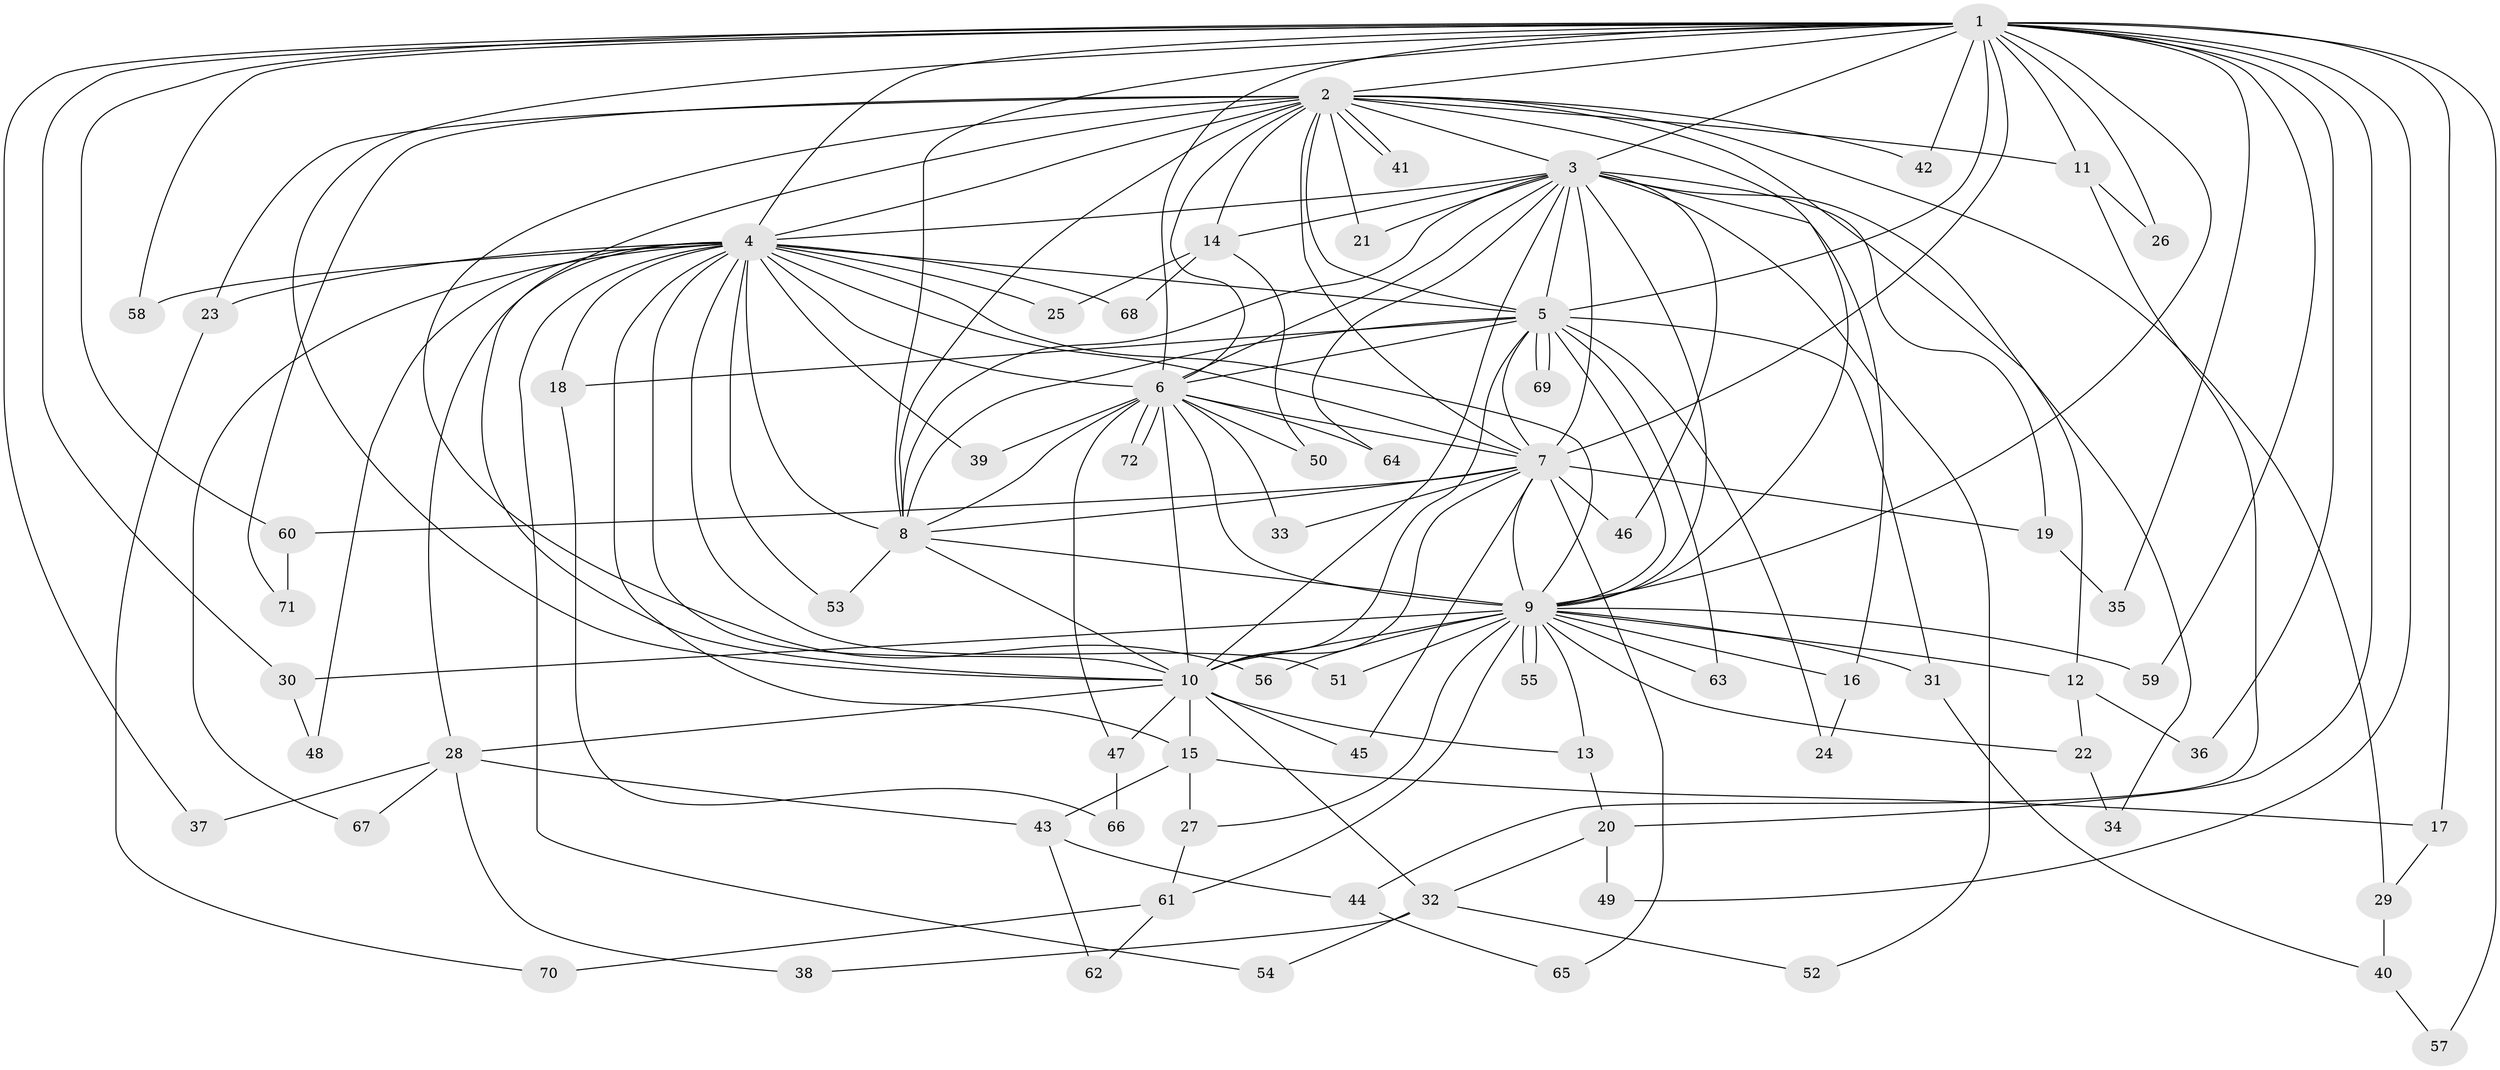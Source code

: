 // Generated by graph-tools (version 1.1) at 2025/01/03/09/25 03:01:34]
// undirected, 72 vertices, 169 edges
graph export_dot {
graph [start="1"]
  node [color=gray90,style=filled];
  1;
  2;
  3;
  4;
  5;
  6;
  7;
  8;
  9;
  10;
  11;
  12;
  13;
  14;
  15;
  16;
  17;
  18;
  19;
  20;
  21;
  22;
  23;
  24;
  25;
  26;
  27;
  28;
  29;
  30;
  31;
  32;
  33;
  34;
  35;
  36;
  37;
  38;
  39;
  40;
  41;
  42;
  43;
  44;
  45;
  46;
  47;
  48;
  49;
  50;
  51;
  52;
  53;
  54;
  55;
  56;
  57;
  58;
  59;
  60;
  61;
  62;
  63;
  64;
  65;
  66;
  67;
  68;
  69;
  70;
  71;
  72;
  1 -- 2;
  1 -- 3;
  1 -- 4;
  1 -- 5;
  1 -- 6;
  1 -- 7;
  1 -- 8;
  1 -- 9;
  1 -- 10;
  1 -- 11;
  1 -- 17;
  1 -- 20;
  1 -- 26;
  1 -- 30;
  1 -- 35;
  1 -- 36;
  1 -- 37;
  1 -- 42;
  1 -- 49;
  1 -- 57;
  1 -- 58;
  1 -- 59;
  1 -- 60;
  2 -- 3;
  2 -- 4;
  2 -- 5;
  2 -- 6;
  2 -- 7;
  2 -- 8;
  2 -- 9;
  2 -- 10;
  2 -- 11;
  2 -- 12;
  2 -- 14;
  2 -- 21;
  2 -- 23;
  2 -- 29;
  2 -- 41;
  2 -- 41;
  2 -- 42;
  2 -- 56;
  2 -- 71;
  3 -- 4;
  3 -- 5;
  3 -- 6;
  3 -- 7;
  3 -- 8;
  3 -- 9;
  3 -- 10;
  3 -- 14;
  3 -- 16;
  3 -- 19;
  3 -- 21;
  3 -- 34;
  3 -- 46;
  3 -- 52;
  3 -- 64;
  4 -- 5;
  4 -- 6;
  4 -- 7;
  4 -- 8;
  4 -- 9;
  4 -- 10;
  4 -- 15;
  4 -- 18;
  4 -- 23;
  4 -- 25;
  4 -- 28;
  4 -- 39;
  4 -- 48;
  4 -- 51;
  4 -- 53;
  4 -- 54;
  4 -- 58;
  4 -- 67;
  4 -- 68;
  5 -- 6;
  5 -- 7;
  5 -- 8;
  5 -- 9;
  5 -- 10;
  5 -- 18;
  5 -- 24;
  5 -- 31;
  5 -- 63;
  5 -- 69;
  5 -- 69;
  6 -- 7;
  6 -- 8;
  6 -- 9;
  6 -- 10;
  6 -- 33;
  6 -- 39;
  6 -- 47;
  6 -- 50;
  6 -- 64;
  6 -- 72;
  6 -- 72;
  7 -- 8;
  7 -- 9;
  7 -- 10;
  7 -- 19;
  7 -- 33;
  7 -- 45;
  7 -- 46;
  7 -- 60;
  7 -- 65;
  8 -- 9;
  8 -- 10;
  8 -- 53;
  9 -- 10;
  9 -- 12;
  9 -- 13;
  9 -- 16;
  9 -- 22;
  9 -- 27;
  9 -- 30;
  9 -- 31;
  9 -- 51;
  9 -- 55;
  9 -- 55;
  9 -- 56;
  9 -- 59;
  9 -- 61;
  9 -- 63;
  10 -- 13;
  10 -- 15;
  10 -- 28;
  10 -- 32;
  10 -- 45;
  10 -- 47;
  11 -- 26;
  11 -- 44;
  12 -- 22;
  12 -- 36;
  13 -- 20;
  14 -- 25;
  14 -- 50;
  14 -- 68;
  15 -- 17;
  15 -- 27;
  15 -- 43;
  16 -- 24;
  17 -- 29;
  18 -- 66;
  19 -- 35;
  20 -- 32;
  20 -- 49;
  22 -- 34;
  23 -- 70;
  27 -- 61;
  28 -- 37;
  28 -- 38;
  28 -- 43;
  28 -- 67;
  29 -- 40;
  30 -- 48;
  31 -- 40;
  32 -- 38;
  32 -- 52;
  32 -- 54;
  40 -- 57;
  43 -- 44;
  43 -- 62;
  44 -- 65;
  47 -- 66;
  60 -- 71;
  61 -- 62;
  61 -- 70;
}
